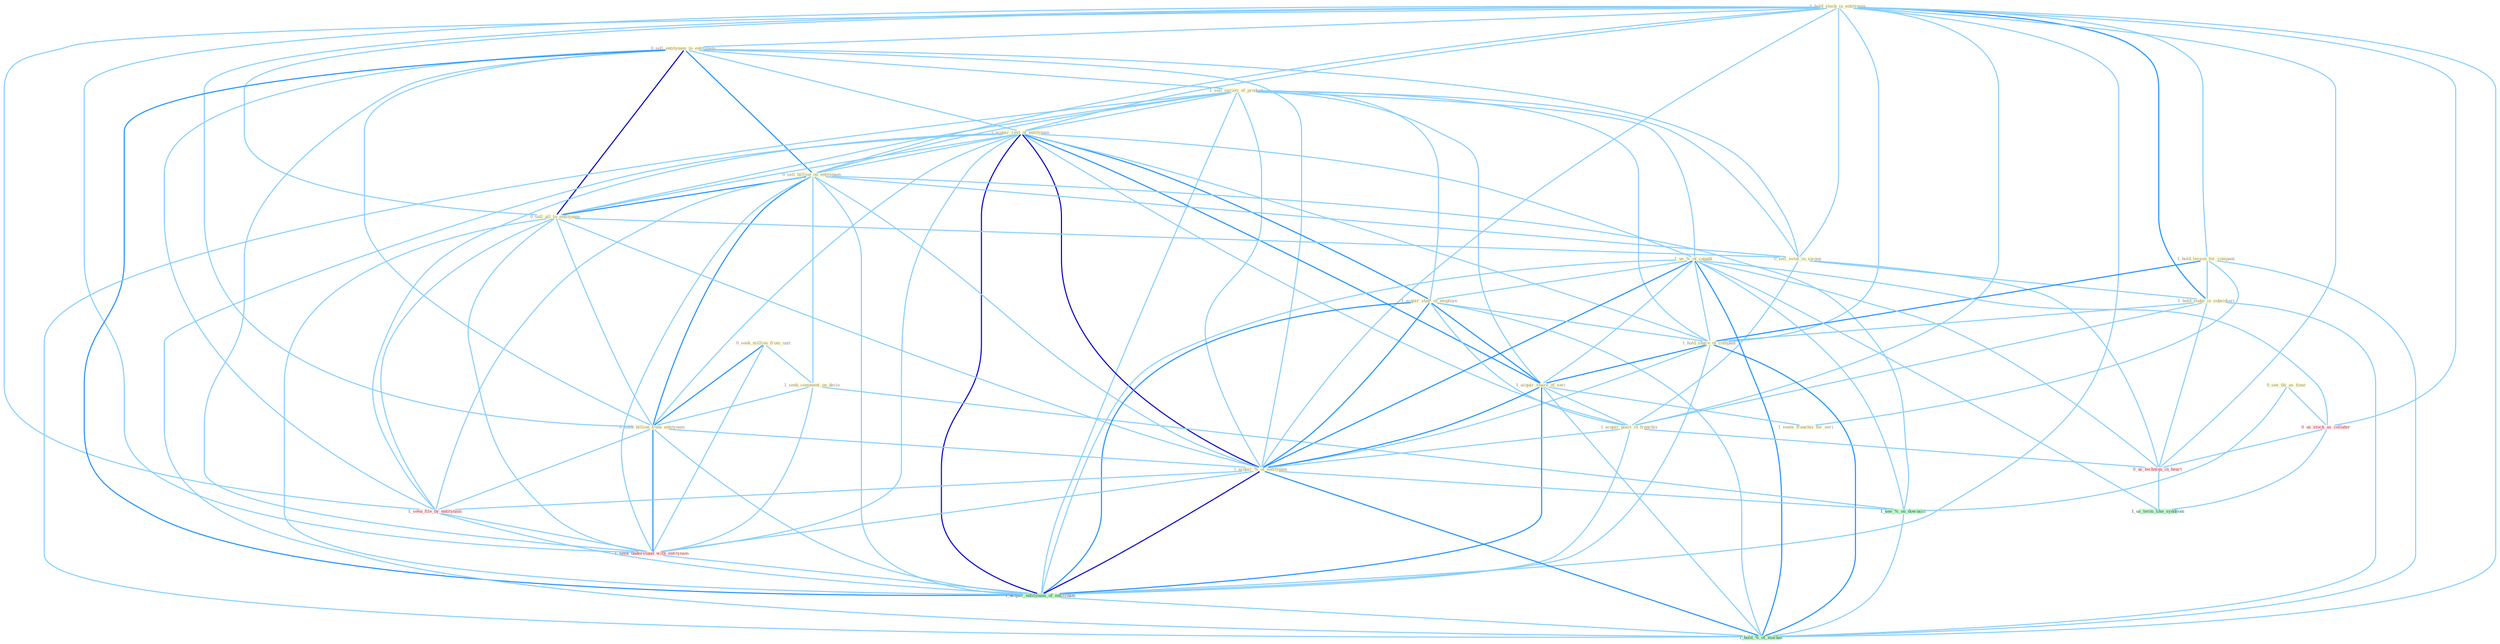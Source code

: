 Graph G{ 
    node
    [shape=polygon,style=filled,width=.5,height=.06,color="#BDFCC9",fixedsize=true,fontsize=4,
    fontcolor="#2f4f4f"];
    {node
    [color="#ffffe0", fontcolor="#8b7d6b"] "1_hold_stock_in_entitynam " "0_sell_entitynam_to_entitynam " "1_sell_varieti_of_product " "1_acquir_rest_of_entitynam " "0_sell_billion_on_entitynam " "0_seek_million_from_unit " "0_sell_all_to_entitynam " "0_sell_estat_in_swoop " "1_hold_lesson_for_compani " "1_hold_stake_in_subsidiari " "1_us_%_of_capabl " "1_seek_comment_on_decis " "0_see_thi_as_time " "1_acquir_staff_of_employe " "1_hold_share_of_compani " "1_acquir_share_of_seri " "1_acquir_posit_in_franchis " "0_seek_billion_from_entitynam " "1_seem_franchis_for_seri " "1_acquir_%_of_entitynam "}
{node [color="#fff0f5", fontcolor="#b22222"] "1_seen_file_by_entitynam " "0_us_stock_as_collater " "1_seek_understand_with_entitynam " "0_us_techniqu_in_heart "}
edge [color="#B0E2FF"];

	"1_hold_stock_in_entitynam " -- "0_sell_entitynam_to_entitynam " [w="1", color="#87cefa" ];
	"1_hold_stock_in_entitynam " -- "1_acquir_rest_of_entitynam " [w="1", color="#87cefa" ];
	"1_hold_stock_in_entitynam " -- "0_sell_billion_on_entitynam " [w="1", color="#87cefa" ];
	"1_hold_stock_in_entitynam " -- "0_sell_all_to_entitynam " [w="1", color="#87cefa" ];
	"1_hold_stock_in_entitynam " -- "0_sell_estat_in_swoop " [w="1", color="#87cefa" ];
	"1_hold_stock_in_entitynam " -- "1_hold_lesson_for_compani " [w="1", color="#87cefa" ];
	"1_hold_stock_in_entitynam " -- "1_hold_stake_in_subsidiari " [w="2", color="#1e90ff" , len=0.8];
	"1_hold_stock_in_entitynam " -- "1_hold_share_of_compani " [w="1", color="#87cefa" ];
	"1_hold_stock_in_entitynam " -- "1_acquir_posit_in_franchis " [w="1", color="#87cefa" ];
	"1_hold_stock_in_entitynam " -- "0_seek_billion_from_entitynam " [w="1", color="#87cefa" ];
	"1_hold_stock_in_entitynam " -- "1_acquir_%_of_entitynam " [w="1", color="#87cefa" ];
	"1_hold_stock_in_entitynam " -- "1_seen_file_by_entitynam " [w="1", color="#87cefa" ];
	"1_hold_stock_in_entitynam " -- "0_us_stock_as_collater " [w="1", color="#87cefa" ];
	"1_hold_stock_in_entitynam " -- "1_seek_understand_with_entitynam " [w="1", color="#87cefa" ];
	"1_hold_stock_in_entitynam " -- "1_acquir_entitynam_of_entitynam " [w="1", color="#87cefa" ];
	"1_hold_stock_in_entitynam " -- "0_us_techniqu_in_heart " [w="1", color="#87cefa" ];
	"1_hold_stock_in_entitynam " -- "1_hold_%_of_market " [w="1", color="#87cefa" ];
	"0_sell_entitynam_to_entitynam " -- "1_sell_varieti_of_product " [w="1", color="#87cefa" ];
	"0_sell_entitynam_to_entitynam " -- "1_acquir_rest_of_entitynam " [w="1", color="#87cefa" ];
	"0_sell_entitynam_to_entitynam " -- "0_sell_billion_on_entitynam " [w="2", color="#1e90ff" , len=0.8];
	"0_sell_entitynam_to_entitynam " -- "0_sell_all_to_entitynam " [w="3", color="#0000cd" , len=0.6];
	"0_sell_entitynam_to_entitynam " -- "0_sell_estat_in_swoop " [w="1", color="#87cefa" ];
	"0_sell_entitynam_to_entitynam " -- "0_seek_billion_from_entitynam " [w="1", color="#87cefa" ];
	"0_sell_entitynam_to_entitynam " -- "1_acquir_%_of_entitynam " [w="1", color="#87cefa" ];
	"0_sell_entitynam_to_entitynam " -- "1_seen_file_by_entitynam " [w="1", color="#87cefa" ];
	"0_sell_entitynam_to_entitynam " -- "1_seek_understand_with_entitynam " [w="1", color="#87cefa" ];
	"0_sell_entitynam_to_entitynam " -- "1_acquir_entitynam_of_entitynam " [w="2", color="#1e90ff" , len=0.8];
	"1_sell_varieti_of_product " -- "1_acquir_rest_of_entitynam " [w="1", color="#87cefa" ];
	"1_sell_varieti_of_product " -- "0_sell_billion_on_entitynam " [w="1", color="#87cefa" ];
	"1_sell_varieti_of_product " -- "0_sell_all_to_entitynam " [w="1", color="#87cefa" ];
	"1_sell_varieti_of_product " -- "0_sell_estat_in_swoop " [w="1", color="#87cefa" ];
	"1_sell_varieti_of_product " -- "1_us_%_of_capabl " [w="1", color="#87cefa" ];
	"1_sell_varieti_of_product " -- "1_acquir_staff_of_employe " [w="1", color="#87cefa" ];
	"1_sell_varieti_of_product " -- "1_hold_share_of_compani " [w="1", color="#87cefa" ];
	"1_sell_varieti_of_product " -- "1_acquir_share_of_seri " [w="1", color="#87cefa" ];
	"1_sell_varieti_of_product " -- "1_acquir_%_of_entitynam " [w="1", color="#87cefa" ];
	"1_sell_varieti_of_product " -- "1_acquir_entitynam_of_entitynam " [w="1", color="#87cefa" ];
	"1_sell_varieti_of_product " -- "1_hold_%_of_market " [w="1", color="#87cefa" ];
	"1_acquir_rest_of_entitynam " -- "0_sell_billion_on_entitynam " [w="1", color="#87cefa" ];
	"1_acquir_rest_of_entitynam " -- "0_sell_all_to_entitynam " [w="1", color="#87cefa" ];
	"1_acquir_rest_of_entitynam " -- "1_us_%_of_capabl " [w="1", color="#87cefa" ];
	"1_acquir_rest_of_entitynam " -- "1_acquir_staff_of_employe " [w="2", color="#1e90ff" , len=0.8];
	"1_acquir_rest_of_entitynam " -- "1_hold_share_of_compani " [w="1", color="#87cefa" ];
	"1_acquir_rest_of_entitynam " -- "1_acquir_share_of_seri " [w="2", color="#1e90ff" , len=0.8];
	"1_acquir_rest_of_entitynam " -- "1_acquir_posit_in_franchis " [w="1", color="#87cefa" ];
	"1_acquir_rest_of_entitynam " -- "0_seek_billion_from_entitynam " [w="1", color="#87cefa" ];
	"1_acquir_rest_of_entitynam " -- "1_acquir_%_of_entitynam " [w="3", color="#0000cd" , len=0.6];
	"1_acquir_rest_of_entitynam " -- "1_seen_file_by_entitynam " [w="1", color="#87cefa" ];
	"1_acquir_rest_of_entitynam " -- "1_seek_understand_with_entitynam " [w="1", color="#87cefa" ];
	"1_acquir_rest_of_entitynam " -- "1_acquir_entitynam_of_entitynam " [w="3", color="#0000cd" , len=0.6];
	"1_acquir_rest_of_entitynam " -- "1_hold_%_of_market " [w="1", color="#87cefa" ];
	"0_sell_billion_on_entitynam " -- "0_sell_all_to_entitynam " [w="2", color="#1e90ff" , len=0.8];
	"0_sell_billion_on_entitynam " -- "0_sell_estat_in_swoop " [w="1", color="#87cefa" ];
	"0_sell_billion_on_entitynam " -- "1_seek_comment_on_decis " [w="1", color="#87cefa" ];
	"0_sell_billion_on_entitynam " -- "0_seek_billion_from_entitynam " [w="2", color="#1e90ff" , len=0.8];
	"0_sell_billion_on_entitynam " -- "1_acquir_%_of_entitynam " [w="1", color="#87cefa" ];
	"0_sell_billion_on_entitynam " -- "1_seen_file_by_entitynam " [w="1", color="#87cefa" ];
	"0_sell_billion_on_entitynam " -- "1_seek_understand_with_entitynam " [w="1", color="#87cefa" ];
	"0_sell_billion_on_entitynam " -- "1_acquir_entitynam_of_entitynam " [w="1", color="#87cefa" ];
	"0_sell_billion_on_entitynam " -- "1_see_%_on_downsid " [w="1", color="#87cefa" ];
	"0_seek_million_from_unit " -- "1_seek_comment_on_decis " [w="1", color="#87cefa" ];
	"0_seek_million_from_unit " -- "0_seek_billion_from_entitynam " [w="2", color="#1e90ff" , len=0.8];
	"0_seek_million_from_unit " -- "1_seek_understand_with_entitynam " [w="1", color="#87cefa" ];
	"0_sell_all_to_entitynam " -- "0_sell_estat_in_swoop " [w="1", color="#87cefa" ];
	"0_sell_all_to_entitynam " -- "0_seek_billion_from_entitynam " [w="1", color="#87cefa" ];
	"0_sell_all_to_entitynam " -- "1_acquir_%_of_entitynam " [w="1", color="#87cefa" ];
	"0_sell_all_to_entitynam " -- "1_seen_file_by_entitynam " [w="1", color="#87cefa" ];
	"0_sell_all_to_entitynam " -- "1_seek_understand_with_entitynam " [w="1", color="#87cefa" ];
	"0_sell_all_to_entitynam " -- "1_acquir_entitynam_of_entitynam " [w="1", color="#87cefa" ];
	"0_sell_estat_in_swoop " -- "1_hold_stake_in_subsidiari " [w="1", color="#87cefa" ];
	"0_sell_estat_in_swoop " -- "1_acquir_posit_in_franchis " [w="1", color="#87cefa" ];
	"0_sell_estat_in_swoop " -- "0_us_techniqu_in_heart " [w="1", color="#87cefa" ];
	"1_hold_lesson_for_compani " -- "1_hold_stake_in_subsidiari " [w="1", color="#87cefa" ];
	"1_hold_lesson_for_compani " -- "1_hold_share_of_compani " [w="2", color="#1e90ff" , len=0.8];
	"1_hold_lesson_for_compani " -- "1_seem_franchis_for_seri " [w="1", color="#87cefa" ];
	"1_hold_lesson_for_compani " -- "1_hold_%_of_market " [w="1", color="#87cefa" ];
	"1_hold_stake_in_subsidiari " -- "1_hold_share_of_compani " [w="1", color="#87cefa" ];
	"1_hold_stake_in_subsidiari " -- "1_acquir_posit_in_franchis " [w="1", color="#87cefa" ];
	"1_hold_stake_in_subsidiari " -- "0_us_techniqu_in_heart " [w="1", color="#87cefa" ];
	"1_hold_stake_in_subsidiari " -- "1_hold_%_of_market " [w="1", color="#87cefa" ];
	"1_us_%_of_capabl " -- "1_acquir_staff_of_employe " [w="1", color="#87cefa" ];
	"1_us_%_of_capabl " -- "1_hold_share_of_compani " [w="1", color="#87cefa" ];
	"1_us_%_of_capabl " -- "1_acquir_share_of_seri " [w="1", color="#87cefa" ];
	"1_us_%_of_capabl " -- "1_acquir_%_of_entitynam " [w="2", color="#1e90ff" , len=0.8];
	"1_us_%_of_capabl " -- "0_us_stock_as_collater " [w="1", color="#87cefa" ];
	"1_us_%_of_capabl " -- "1_acquir_entitynam_of_entitynam " [w="1", color="#87cefa" ];
	"1_us_%_of_capabl " -- "0_us_techniqu_in_heart " [w="1", color="#87cefa" ];
	"1_us_%_of_capabl " -- "1_see_%_on_downsid " [w="1", color="#87cefa" ];
	"1_us_%_of_capabl " -- "1_us_term_like_syndrom " [w="1", color="#87cefa" ];
	"1_us_%_of_capabl " -- "1_hold_%_of_market " [w="2", color="#1e90ff" , len=0.8];
	"1_seek_comment_on_decis " -- "0_seek_billion_from_entitynam " [w="1", color="#87cefa" ];
	"1_seek_comment_on_decis " -- "1_seek_understand_with_entitynam " [w="1", color="#87cefa" ];
	"1_seek_comment_on_decis " -- "1_see_%_on_downsid " [w="1", color="#87cefa" ];
	"0_see_thi_as_time " -- "0_us_stock_as_collater " [w="1", color="#87cefa" ];
	"0_see_thi_as_time " -- "1_see_%_on_downsid " [w="1", color="#87cefa" ];
	"1_acquir_staff_of_employe " -- "1_hold_share_of_compani " [w="1", color="#87cefa" ];
	"1_acquir_staff_of_employe " -- "1_acquir_share_of_seri " [w="2", color="#1e90ff" , len=0.8];
	"1_acquir_staff_of_employe " -- "1_acquir_posit_in_franchis " [w="1", color="#87cefa" ];
	"1_acquir_staff_of_employe " -- "1_acquir_%_of_entitynam " [w="2", color="#1e90ff" , len=0.8];
	"1_acquir_staff_of_employe " -- "1_acquir_entitynam_of_entitynam " [w="2", color="#1e90ff" , len=0.8];
	"1_acquir_staff_of_employe " -- "1_hold_%_of_market " [w="1", color="#87cefa" ];
	"1_hold_share_of_compani " -- "1_acquir_share_of_seri " [w="2", color="#1e90ff" , len=0.8];
	"1_hold_share_of_compani " -- "1_acquir_%_of_entitynam " [w="1", color="#87cefa" ];
	"1_hold_share_of_compani " -- "1_acquir_entitynam_of_entitynam " [w="1", color="#87cefa" ];
	"1_hold_share_of_compani " -- "1_hold_%_of_market " [w="2", color="#1e90ff" , len=0.8];
	"1_acquir_share_of_seri " -- "1_acquir_posit_in_franchis " [w="1", color="#87cefa" ];
	"1_acquir_share_of_seri " -- "1_seem_franchis_for_seri " [w="1", color="#87cefa" ];
	"1_acquir_share_of_seri " -- "1_acquir_%_of_entitynam " [w="2", color="#1e90ff" , len=0.8];
	"1_acquir_share_of_seri " -- "1_acquir_entitynam_of_entitynam " [w="2", color="#1e90ff" , len=0.8];
	"1_acquir_share_of_seri " -- "1_hold_%_of_market " [w="1", color="#87cefa" ];
	"1_acquir_posit_in_franchis " -- "1_acquir_%_of_entitynam " [w="1", color="#87cefa" ];
	"1_acquir_posit_in_franchis " -- "1_acquir_entitynam_of_entitynam " [w="1", color="#87cefa" ];
	"1_acquir_posit_in_franchis " -- "0_us_techniqu_in_heart " [w="1", color="#87cefa" ];
	"0_seek_billion_from_entitynam " -- "1_acquir_%_of_entitynam " [w="1", color="#87cefa" ];
	"0_seek_billion_from_entitynam " -- "1_seen_file_by_entitynam " [w="1", color="#87cefa" ];
	"0_seek_billion_from_entitynam " -- "1_seek_understand_with_entitynam " [w="2", color="#1e90ff" , len=0.8];
	"0_seek_billion_from_entitynam " -- "1_acquir_entitynam_of_entitynam " [w="1", color="#87cefa" ];
	"1_acquir_%_of_entitynam " -- "1_seen_file_by_entitynam " [w="1", color="#87cefa" ];
	"1_acquir_%_of_entitynam " -- "1_seek_understand_with_entitynam " [w="1", color="#87cefa" ];
	"1_acquir_%_of_entitynam " -- "1_acquir_entitynam_of_entitynam " [w="3", color="#0000cd" , len=0.6];
	"1_acquir_%_of_entitynam " -- "1_see_%_on_downsid " [w="1", color="#87cefa" ];
	"1_acquir_%_of_entitynam " -- "1_hold_%_of_market " [w="2", color="#1e90ff" , len=0.8];
	"1_seen_file_by_entitynam " -- "1_seek_understand_with_entitynam " [w="1", color="#87cefa" ];
	"1_seen_file_by_entitynam " -- "1_acquir_entitynam_of_entitynam " [w="1", color="#87cefa" ];
	"0_us_stock_as_collater " -- "0_us_techniqu_in_heart " [w="1", color="#87cefa" ];
	"0_us_stock_as_collater " -- "1_us_term_like_syndrom " [w="1", color="#87cefa" ];
	"1_seek_understand_with_entitynam " -- "1_acquir_entitynam_of_entitynam " [w="1", color="#87cefa" ];
	"1_acquir_entitynam_of_entitynam " -- "1_hold_%_of_market " [w="1", color="#87cefa" ];
	"0_us_techniqu_in_heart " -- "1_us_term_like_syndrom " [w="1", color="#87cefa" ];
	"1_see_%_on_downsid " -- "1_hold_%_of_market " [w="1", color="#87cefa" ];
}